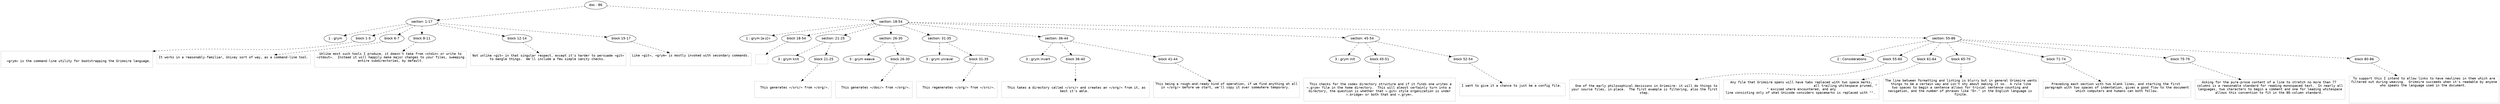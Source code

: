 digraph hierarchy {

node [fontname=Helvetica]
edge [style=dashed]

doc_0 [label="doc - 86"]

doc_0 -> { section_1 section_2}
{rank=same; section_1 section_2}

section_1 [label="section: 1-17"]
section_2 [label="section: 18-54"]

section_1 -> { header_3 block_4 block_5 block_6 block_7 block_8}
{rank=same; header_3 block_4 block_5 block_6 block_7 block_8}

header_3 [label="1 : grym"]
block_4 [label="block 1-5"]
block_5 [label="block 6-7"]
block_6 [label="block 8-11"]
block_7 [label="block 12-14"]
block_8 [label="block 15-17"]


block_4 -> leaf_9
leaf_9  [color=Gray,shape=rectangle,fontname=Inconsolata,label="

  =grym= is the command-line utility for bootstrapping the Grimoire language.

"]
block_5 -> leaf_10
leaf_10  [color=Gray,shape=rectangle,fontname=Inconsolata,label="It works in a reasonably-familiar, Unixey sort of way, as a command-line tool.

"]
block_6 -> leaf_11
leaf_11  [color=Gray,shape=rectangle,fontname=Inconsolata,label="Unlike most such tools I produce, it doesn't take from =stdin= or write to
=stdout=.  Instead it will happily make major changes to your files, sweeping
entire subdirectories, by default.

"]
block_7 -> leaf_12
leaf_12  [color=Gray,shape=rectangle,fontname=Inconsolata,label="Not unlike =git= in that singular respect, except it's harder to persuade =git=
to mangle things.  We'll include a few simple sanity checks. 

"]
block_8 -> leaf_13
leaf_13  [color=Gray,shape=rectangle,fontname=Inconsolata,label="Like =git=, =grym= is mostly invoked with secondary commands.


"]section_2 -> { header_14 block_15 section_16 section_17 section_18 section_19 section_20 section_21}
{rank=same; header_14 block_15 section_16 section_17 section_18 section_19 section_20 section_21}

header_14 [label="1 : grym [a-z]+"]
block_15 [label="block 18-54"]
section_16 [label="section: 21-25"]
section_17 [label="section: 26-30"]
section_18 [label="section: 31-35"]
section_19 [label="section: 36-44"]
section_20 [label="section: 45-54"]
section_21 [label="section: 55-86"]


block_15 -> leaf_22
leaf_22  [color=Gray,shape=rectangle,fontname=Inconsolata,label="

"]section_16 -> { header_23 block_24}
{rank=same; header_23 block_24}

header_23 [label="3 : grym knit"]
block_24 [label="block 21-25"]


block_24 -> leaf_25
leaf_25  [color=Gray,shape=rectangle,fontname=Inconsolata,label="
  This generates =/src/= from =/org/=.


"]section_17 -> { header_26 block_27}
{rank=same; header_26 block_27}

header_26 [label="3 : grym weave"]
block_27 [label="block 26-30"]


block_27 -> leaf_28
leaf_28  [color=Gray,shape=rectangle,fontname=Inconsolata,label="
  This generates =/doc/= from =/org/=.


"]section_18 -> { header_29 block_30}
{rank=same; header_29 block_30}

header_29 [label="3 : grym unravel"]
block_30 [label="block 31-35"]


block_30 -> leaf_31
leaf_31  [color=Gray,shape=rectangle,fontname=Inconsolata,label="
  This regenerates =/org/= from =/src/=.


"]section_19 -> { header_32 block_33 block_34}
{rank=same; header_32 block_33 block_34}

header_32 [label="3 : grym invert"]
block_33 [label="block 36-40"]
block_34 [label="block 41-44"]


block_33 -> leaf_35
leaf_35  [color=Gray,shape=rectangle,fontname=Inconsolata,label="
  This takes a directory called =/src/= and creates an =/org/= from it, as 
best it's able. 

"]
block_34 -> leaf_36
leaf_36  [color=Gray,shape=rectangle,fontname=Inconsolata,label="This being a rough-and-ready kind of operation, if we find anything at all
in =/org/= before we start, we'll copy it over somewhere temporary. 


"]section_20 -> { header_37 block_38 block_39}
{rank=same; header_37 block_38 block_39}

header_37 [label="3 : grym init"]
block_38 [label="block 45-51"]
block_39 [label="block 52-54"]


block_38 -> leaf_40
leaf_40  [color=Gray,shape=rectangle,fontname=Inconsolata,label="
  This checks for the codex directory structure and if it finds one writes a 
=.grym= file in the home directory.  This will almost certainly turn into a 
directory, the question is whether that =.git= style organization is under
=.bridge= or both that and =.grym=.

"]
block_39 -> leaf_41
leaf_41  [color=Gray,shape=rectangle,fontname=Inconsolata,label="I want to give it a chance to just be a config file. 


"]section_21 -> { header_42 block_43 block_44 block_45 block_46 block_47 block_48}
{rank=same; header_42 block_43 block_44 block_45 block_46 block_47 block_48}

header_42 [label="2 : Considerations"]
block_43 [label="block 55-60"]
block_44 [label="block 61-64"]
block_45 [label="block 65-70"]
block_46 [label="block 71-74"]
block_47 [label="block 75-79"]
block_48 [label="block 80-86"]


block_43 -> leaf_49
leaf_49  [color=Gray,shape=rectangle,fontname=Inconsolata,label="
  One of the early philosophical decisions in Grimoire: it will do things to
your source files, in-place.  The first example is filtering, also the first
step.

"]
block_44 -> leaf_50
leaf_50  [color=Gray,shape=rectangle,fontname=Inconsolata,label="Any file that Grimoire opens will have tabs replaced with two space marks,
all trailing whitespace pruned, \"\r\" excised where encountered, and any
line consisting only of what Unicode considers spacemarks is replaced with \"\". 

"]
block_45 -> leaf_51
leaf_51  [color=Gray,shape=rectangle,fontname=Inconsolata,label="The line between formatting and linting is blurry but in general Grimoire wants
things to be a certain way and isn't shy about making it so.  A rule like
two spaces to begin a sentence allows for trivial sentence-counting and 
navigation, and the number of phrases like \"Dr.\" in the English language is 
finite.

"]
block_46 -> leaf_52
leaf_52  [color=Gray,shape=rectangle,fontname=Inconsolata,label="Preceding each section with two blank lines, and starting the first 
paragraph with two spaces of indentation, gives a good flow to the document
which computers and humans can both follow.

"]
block_47 -> leaf_53
leaf_53  [color=Gray,shape=rectangle,fontname=Inconsolata,label="Asking for the pure-prose content of a line to stretch no more than 77 
columns is a reasonable standard for reading monospaced text.  In nearly all
languages, two characters to begin a comment and one for leading whitespace
allows this convention to fit in the 80-column standard. 

"]
block_48 -> leaf_54
leaf_54  [color=Gray,shape=rectangle,fontname=Inconsolata,label="To support this I intend to allow links to have newlines in them which are
filtered out during weaving.  Grimoire succeeds when it's readable by anyone
who speaks the language used in the document. 




"]
}
